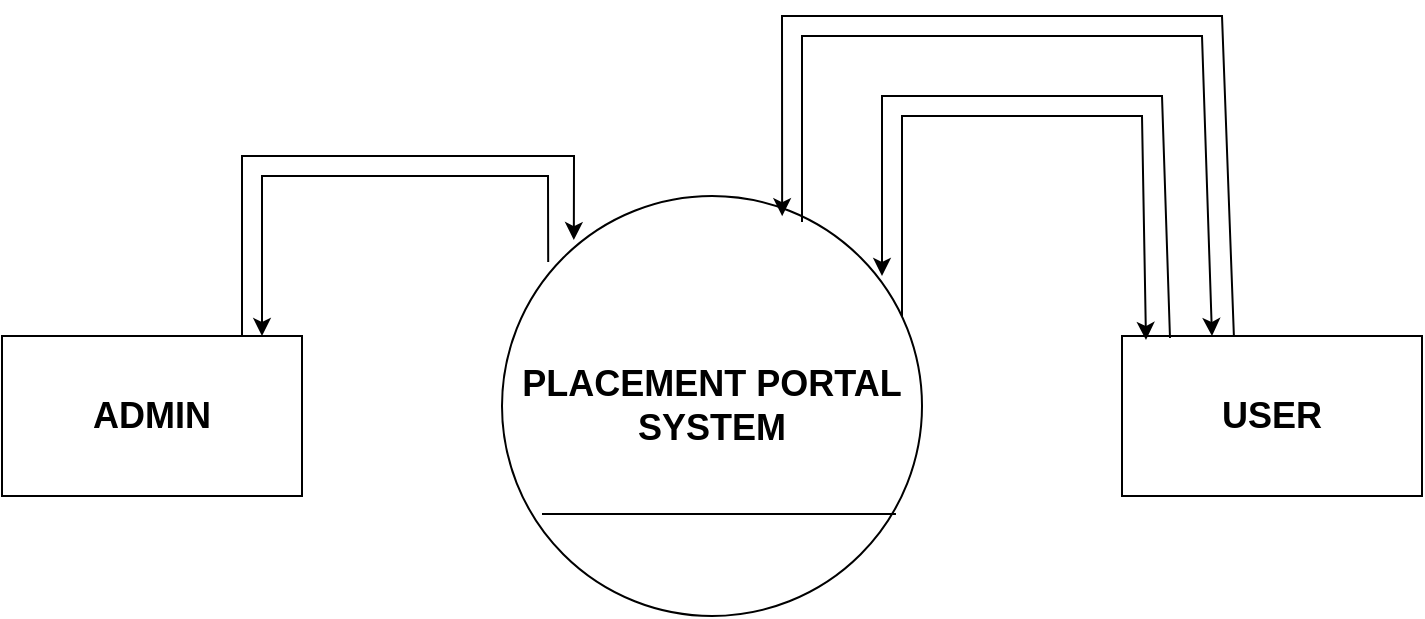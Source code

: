 <mxfile version="24.4.4" type="github">
  <diagram name="Page-1" id="gXjfL5LtnyRhMgXaaLrS">
    <mxGraphModel dx="880" dy="1637" grid="1" gridSize="10" guides="1" tooltips="1" connect="1" arrows="1" fold="1" page="1" pageScale="1" pageWidth="827" pageHeight="1169" math="0" shadow="0">
      <root>
        <mxCell id="0" />
        <mxCell id="1" parent="0" />
        <mxCell id="VP6bD1KSjOgqCceMzGPv-1" value="&lt;font style=&quot;font-size: 18px;&quot;&gt;&lt;b&gt;PLACEMENT PORTAL&lt;/b&gt;&lt;/font&gt;&lt;div&gt;&lt;font style=&quot;font-size: 18px;&quot;&gt;&lt;b&gt;SYSTEM&lt;/b&gt;&lt;/font&gt;&lt;/div&gt;" style="ellipse;whiteSpace=wrap;html=1;aspect=fixed;" vertex="1" parent="1">
          <mxGeometry x="290" y="-880" width="210" height="210" as="geometry" />
        </mxCell>
        <mxCell id="VP6bD1KSjOgqCceMzGPv-2" value="" style="endArrow=none;html=1;rounded=0;entryX=0.938;entryY=0.757;entryDx=0;entryDy=0;entryPerimeter=0;" edge="1" parent="1" target="VP6bD1KSjOgqCceMzGPv-1">
          <mxGeometry width="50" height="50" relative="1" as="geometry">
            <mxPoint x="310" y="-721" as="sourcePoint" />
            <mxPoint x="360" y="-770" as="targetPoint" />
          </mxGeometry>
        </mxCell>
        <mxCell id="VP6bD1KSjOgqCceMzGPv-3" value="&lt;b&gt;&lt;font style=&quot;font-size: 18px;&quot;&gt;ADMIN&lt;/font&gt;&lt;/b&gt;" style="rounded=0;whiteSpace=wrap;html=1;" vertex="1" parent="1">
          <mxGeometry x="40" y="-810" width="150" height="80" as="geometry" />
        </mxCell>
        <mxCell id="VP6bD1KSjOgqCceMzGPv-5" value="&lt;b&gt;&lt;font style=&quot;font-size: 18px;&quot;&gt;USER&lt;/font&gt;&lt;/b&gt;" style="rounded=0;whiteSpace=wrap;html=1;" vertex="1" parent="1">
          <mxGeometry x="600" y="-810" width="150" height="80" as="geometry" />
        </mxCell>
        <mxCell id="VP6bD1KSjOgqCceMzGPv-6" value="" style="endArrow=classic;html=1;rounded=0;entryX=0.171;entryY=0.105;entryDx=0;entryDy=0;entryPerimeter=0;" edge="1" parent="1" target="VP6bD1KSjOgqCceMzGPv-1">
          <mxGeometry width="50" height="50" relative="1" as="geometry">
            <mxPoint x="160" y="-810" as="sourcePoint" />
            <mxPoint x="342" y="-856.9" as="targetPoint" />
            <Array as="points">
              <mxPoint x="160" y="-900" />
              <mxPoint x="326" y="-900" />
            </Array>
          </mxGeometry>
        </mxCell>
        <mxCell id="VP6bD1KSjOgqCceMzGPv-7" value="" style="endArrow=classic;html=1;rounded=0;exitX=0.11;exitY=0.157;exitDx=0;exitDy=0;exitPerimeter=0;" edge="1" parent="1" source="VP6bD1KSjOgqCceMzGPv-1">
          <mxGeometry width="50" height="50" relative="1" as="geometry">
            <mxPoint x="120" y="-760" as="sourcePoint" />
            <mxPoint x="170" y="-810" as="targetPoint" />
            <Array as="points">
              <mxPoint x="313" y="-890" />
              <mxPoint x="170" y="-890" />
            </Array>
          </mxGeometry>
        </mxCell>
        <mxCell id="VP6bD1KSjOgqCceMzGPv-8" value="" style="endArrow=classic;html=1;rounded=0;entryX=0.08;entryY=0.025;entryDx=0;entryDy=0;entryPerimeter=0;" edge="1" parent="1" target="VP6bD1KSjOgqCceMzGPv-5">
          <mxGeometry width="50" height="50" relative="1" as="geometry">
            <mxPoint x="490" y="-820" as="sourcePoint" />
            <mxPoint x="616" y="-814" as="targetPoint" />
            <Array as="points">
              <mxPoint x="490" y="-920" />
              <mxPoint x="610" y="-920" />
            </Array>
          </mxGeometry>
        </mxCell>
        <mxCell id="VP6bD1KSjOgqCceMzGPv-9" value="" style="endArrow=classic;html=1;rounded=0;exitX=0.16;exitY=0.013;exitDx=0;exitDy=0;exitPerimeter=0;" edge="1" parent="1" source="VP6bD1KSjOgqCceMzGPv-5">
          <mxGeometry width="50" height="50" relative="1" as="geometry">
            <mxPoint x="430" y="-790" as="sourcePoint" />
            <mxPoint x="480" y="-840" as="targetPoint" />
            <Array as="points">
              <mxPoint x="620" y="-930" />
              <mxPoint x="480" y="-930" />
            </Array>
          </mxGeometry>
        </mxCell>
        <mxCell id="VP6bD1KSjOgqCceMzGPv-10" value="" style="endArrow=classic;html=1;rounded=0;exitX=0.373;exitY=0;exitDx=0;exitDy=0;exitPerimeter=0;entryX=0.667;entryY=0.048;entryDx=0;entryDy=0;entryPerimeter=0;" edge="1" parent="1" source="VP6bD1KSjOgqCceMzGPv-5" target="VP6bD1KSjOgqCceMzGPv-1">
          <mxGeometry width="50" height="50" relative="1" as="geometry">
            <mxPoint x="619.95" y="-820" as="sourcePoint" />
            <mxPoint x="430" y="-880" as="targetPoint" />
            <Array as="points">
              <mxPoint x="650" y="-970" />
              <mxPoint x="430" y="-970" />
            </Array>
          </mxGeometry>
        </mxCell>
        <mxCell id="VP6bD1KSjOgqCceMzGPv-11" value="" style="endArrow=classic;html=1;rounded=0;exitX=0.79;exitY=0.062;exitDx=0;exitDy=0;exitPerimeter=0;" edge="1" parent="1">
          <mxGeometry width="50" height="50" relative="1" as="geometry">
            <mxPoint x="440.0" y="-866.98" as="sourcePoint" />
            <mxPoint x="645" y="-810" as="targetPoint" />
            <Array as="points">
              <mxPoint x="440" y="-960" />
              <mxPoint x="640" y="-960" />
            </Array>
          </mxGeometry>
        </mxCell>
      </root>
    </mxGraphModel>
  </diagram>
</mxfile>
